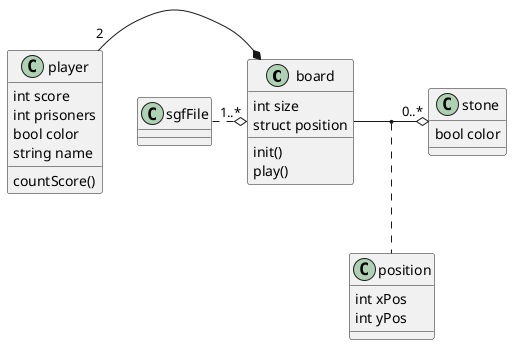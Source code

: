 @startuml class

class board {
  int size
  struct position
  init()
  play()
}

class stone {
  bool color
}

class position {
  int xPos
  int yPos
}

class player {
  int score
  int prisoners
  bool color
  string name
  countScore()
}

class sgfFile

board -o "0..*" stone
(stone, board) . position
player "2" -* board
sgfFile .o "1..*" board

@enduml
